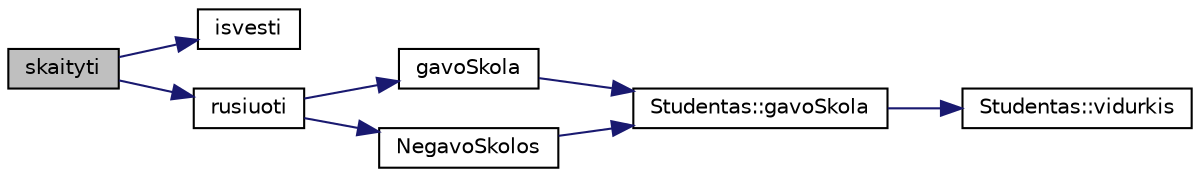 digraph "skaityti"
{
 // LATEX_PDF_SIZE
  edge [fontname="Helvetica",fontsize="10",labelfontname="Helvetica",labelfontsize="10"];
  node [fontname="Helvetica",fontsize="10",shape=record];
  rankdir="LR";
  Node1 [label="skaityti",height=0.2,width=0.4,color="black", fillcolor="grey75", style="filled", fontcolor="black",tooltip=" "];
  Node1 -> Node2 [color="midnightblue",fontsize="10",style="solid",fontname="Helvetica"];
  Node2 [label="isvesti",height=0.2,width=0.4,color="black", fillcolor="white", style="filled",URL="$main_8cpp.html#a56914953613452b3ed315d269818e619",tooltip=" "];
  Node1 -> Node3 [color="midnightblue",fontsize="10",style="solid",fontname="Helvetica"];
  Node3 [label="rusiuoti",height=0.2,width=0.4,color="black", fillcolor="white", style="filled",URL="$main_8cpp.html#a10104a0952fe3a6240edec35feb21f89",tooltip=" "];
  Node3 -> Node4 [color="midnightblue",fontsize="10",style="solid",fontname="Helvetica"];
  Node4 [label="gavoSkola",height=0.2,width=0.4,color="black", fillcolor="white", style="filled",URL="$main_8cpp.html#a4017437fead3f288f8135a26c5ee4add",tooltip=" "];
  Node4 -> Node5 [color="midnightblue",fontsize="10",style="solid",fontname="Helvetica"];
  Node5 [label="Studentas::gavoSkola",height=0.2,width=0.4,color="black", fillcolor="white", style="filled",URL="$class_studentas.html#a4671e8f8ec0920ee9af8a44d2d01fccc",tooltip=" "];
  Node5 -> Node6 [color="midnightblue",fontsize="10",style="solid",fontname="Helvetica"];
  Node6 [label="Studentas::vidurkis",height=0.2,width=0.4,color="black", fillcolor="white", style="filled",URL="$class_studentas.html#a36d574552380700aebdc209126673b0c",tooltip=" "];
  Node3 -> Node7 [color="midnightblue",fontsize="10",style="solid",fontname="Helvetica"];
  Node7 [label="NegavoSkolos",height=0.2,width=0.4,color="black", fillcolor="white", style="filled",URL="$main_8cpp.html#a4cf68a48647a8f2d06c652079529c5ad",tooltip=" "];
  Node7 -> Node5 [color="midnightblue",fontsize="10",style="solid",fontname="Helvetica"];
}
